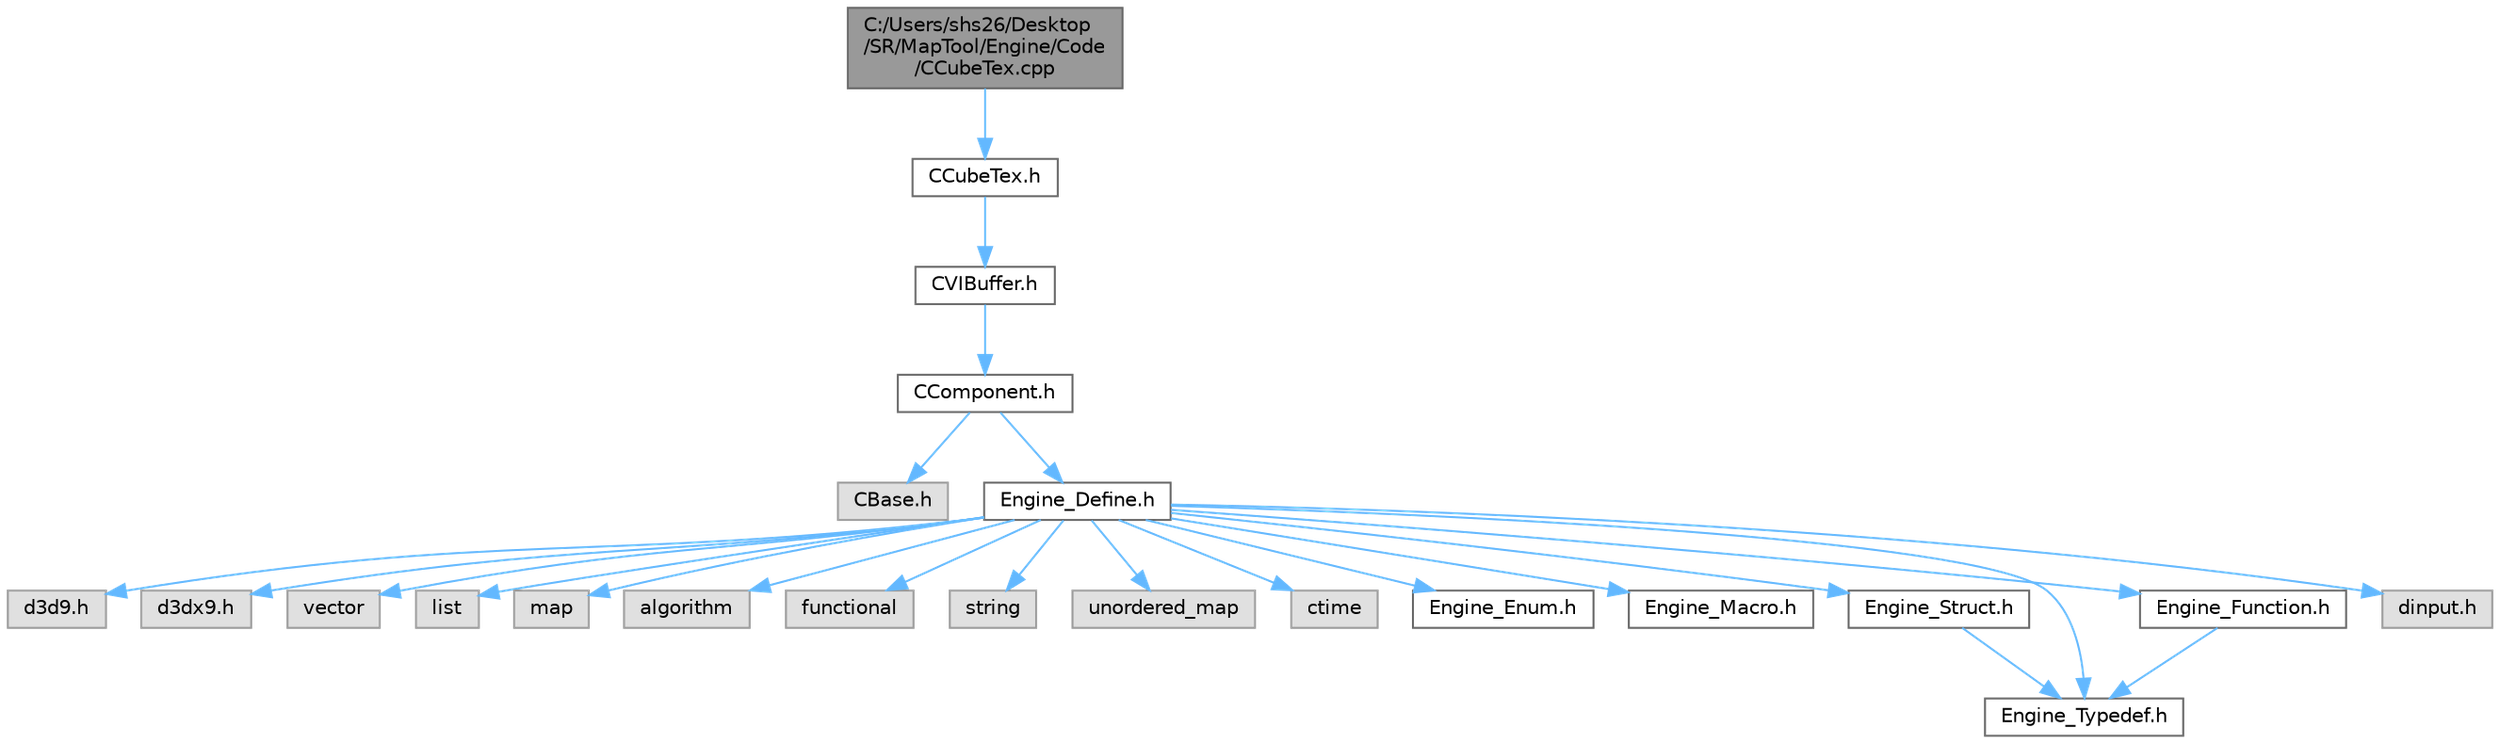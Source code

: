 digraph "C:/Users/shs26/Desktop/SR/MapTool/Engine/Code/CCubeTex.cpp"
{
 // LATEX_PDF_SIZE
  bgcolor="transparent";
  edge [fontname=Helvetica,fontsize=10,labelfontname=Helvetica,labelfontsize=10];
  node [fontname=Helvetica,fontsize=10,shape=box,height=0.2,width=0.4];
  Node1 [id="Node000001",label="C:/Users/shs26/Desktop\l/SR/MapTool/Engine/Code\l/CCubeTex.cpp",height=0.2,width=0.4,color="gray40", fillcolor="grey60", style="filled", fontcolor="black",tooltip=" "];
  Node1 -> Node2 [id="edge1_Node000001_Node000002",color="steelblue1",style="solid",tooltip=" "];
  Node2 [id="Node000002",label="CCubeTex.h",height=0.2,width=0.4,color="grey40", fillcolor="white", style="filled",URL="$_c_cube_tex_8h.html",tooltip=" "];
  Node2 -> Node3 [id="edge2_Node000002_Node000003",color="steelblue1",style="solid",tooltip=" "];
  Node3 [id="Node000003",label="CVIBuffer.h",height=0.2,width=0.4,color="grey40", fillcolor="white", style="filled",URL="$_c_v_i_buffer_8h.html",tooltip=" "];
  Node3 -> Node4 [id="edge3_Node000003_Node000004",color="steelblue1",style="solid",tooltip=" "];
  Node4 [id="Node000004",label="CComponent.h",height=0.2,width=0.4,color="grey40", fillcolor="white", style="filled",URL="$_c_component_8h.html",tooltip=" "];
  Node4 -> Node5 [id="edge4_Node000004_Node000005",color="steelblue1",style="solid",tooltip=" "];
  Node5 [id="Node000005",label="CBase.h",height=0.2,width=0.4,color="grey60", fillcolor="#E0E0E0", style="filled",tooltip=" "];
  Node4 -> Node6 [id="edge5_Node000004_Node000006",color="steelblue1",style="solid",tooltip=" "];
  Node6 [id="Node000006",label="Engine_Define.h",height=0.2,width=0.4,color="grey40", fillcolor="white", style="filled",URL="$_engine___define_8h.html",tooltip=" "];
  Node6 -> Node7 [id="edge6_Node000006_Node000007",color="steelblue1",style="solid",tooltip=" "];
  Node7 [id="Node000007",label="d3d9.h",height=0.2,width=0.4,color="grey60", fillcolor="#E0E0E0", style="filled",tooltip=" "];
  Node6 -> Node8 [id="edge7_Node000006_Node000008",color="steelblue1",style="solid",tooltip=" "];
  Node8 [id="Node000008",label="d3dx9.h",height=0.2,width=0.4,color="grey60", fillcolor="#E0E0E0", style="filled",tooltip=" "];
  Node6 -> Node9 [id="edge8_Node000006_Node000009",color="steelblue1",style="solid",tooltip=" "];
  Node9 [id="Node000009",label="vector",height=0.2,width=0.4,color="grey60", fillcolor="#E0E0E0", style="filled",tooltip=" "];
  Node6 -> Node10 [id="edge9_Node000006_Node000010",color="steelblue1",style="solid",tooltip=" "];
  Node10 [id="Node000010",label="list",height=0.2,width=0.4,color="grey60", fillcolor="#E0E0E0", style="filled",tooltip=" "];
  Node6 -> Node11 [id="edge10_Node000006_Node000011",color="steelblue1",style="solid",tooltip=" "];
  Node11 [id="Node000011",label="map",height=0.2,width=0.4,color="grey60", fillcolor="#E0E0E0", style="filled",tooltip=" "];
  Node6 -> Node12 [id="edge11_Node000006_Node000012",color="steelblue1",style="solid",tooltip=" "];
  Node12 [id="Node000012",label="algorithm",height=0.2,width=0.4,color="grey60", fillcolor="#E0E0E0", style="filled",tooltip=" "];
  Node6 -> Node13 [id="edge12_Node000006_Node000013",color="steelblue1",style="solid",tooltip=" "];
  Node13 [id="Node000013",label="functional",height=0.2,width=0.4,color="grey60", fillcolor="#E0E0E0", style="filled",tooltip=" "];
  Node6 -> Node14 [id="edge13_Node000006_Node000014",color="steelblue1",style="solid",tooltip=" "];
  Node14 [id="Node000014",label="string",height=0.2,width=0.4,color="grey60", fillcolor="#E0E0E0", style="filled",tooltip=" "];
  Node6 -> Node15 [id="edge14_Node000006_Node000015",color="steelblue1",style="solid",tooltip=" "];
  Node15 [id="Node000015",label="unordered_map",height=0.2,width=0.4,color="grey60", fillcolor="#E0E0E0", style="filled",tooltip=" "];
  Node6 -> Node16 [id="edge15_Node000006_Node000016",color="steelblue1",style="solid",tooltip=" "];
  Node16 [id="Node000016",label="ctime",height=0.2,width=0.4,color="grey60", fillcolor="#E0E0E0", style="filled",tooltip=" "];
  Node6 -> Node17 [id="edge16_Node000006_Node000017",color="steelblue1",style="solid",tooltip=" "];
  Node17 [id="Node000017",label="Engine_Enum.h",height=0.2,width=0.4,color="grey40", fillcolor="white", style="filled",URL="$_engine___enum_8h.html",tooltip=" "];
  Node6 -> Node18 [id="edge17_Node000006_Node000018",color="steelblue1",style="solid",tooltip=" "];
  Node18 [id="Node000018",label="Engine_Macro.h",height=0.2,width=0.4,color="grey40", fillcolor="white", style="filled",URL="$_engine___macro_8h.html",tooltip=" "];
  Node6 -> Node19 [id="edge18_Node000006_Node000019",color="steelblue1",style="solid",tooltip=" "];
  Node19 [id="Node000019",label="Engine_Struct.h",height=0.2,width=0.4,color="grey40", fillcolor="white", style="filled",URL="$_engine___struct_8h.html",tooltip=" "];
  Node19 -> Node20 [id="edge19_Node000019_Node000020",color="steelblue1",style="solid",tooltip=" "];
  Node20 [id="Node000020",label="Engine_Typedef.h",height=0.2,width=0.4,color="grey40", fillcolor="white", style="filled",URL="$_engine___typedef_8h.html",tooltip=" "];
  Node6 -> Node20 [id="edge20_Node000006_Node000020",color="steelblue1",style="solid",tooltip=" "];
  Node6 -> Node21 [id="edge21_Node000006_Node000021",color="steelblue1",style="solid",tooltip=" "];
  Node21 [id="Node000021",label="Engine_Function.h",height=0.2,width=0.4,color="grey40", fillcolor="white", style="filled",URL="$_engine___function_8h.html",tooltip=" "];
  Node21 -> Node20 [id="edge22_Node000021_Node000020",color="steelblue1",style="solid",tooltip=" "];
  Node6 -> Node22 [id="edge23_Node000006_Node000022",color="steelblue1",style="solid",tooltip=" "];
  Node22 [id="Node000022",label="dinput.h",height=0.2,width=0.4,color="grey60", fillcolor="#E0E0E0", style="filled",tooltip=" "];
}
